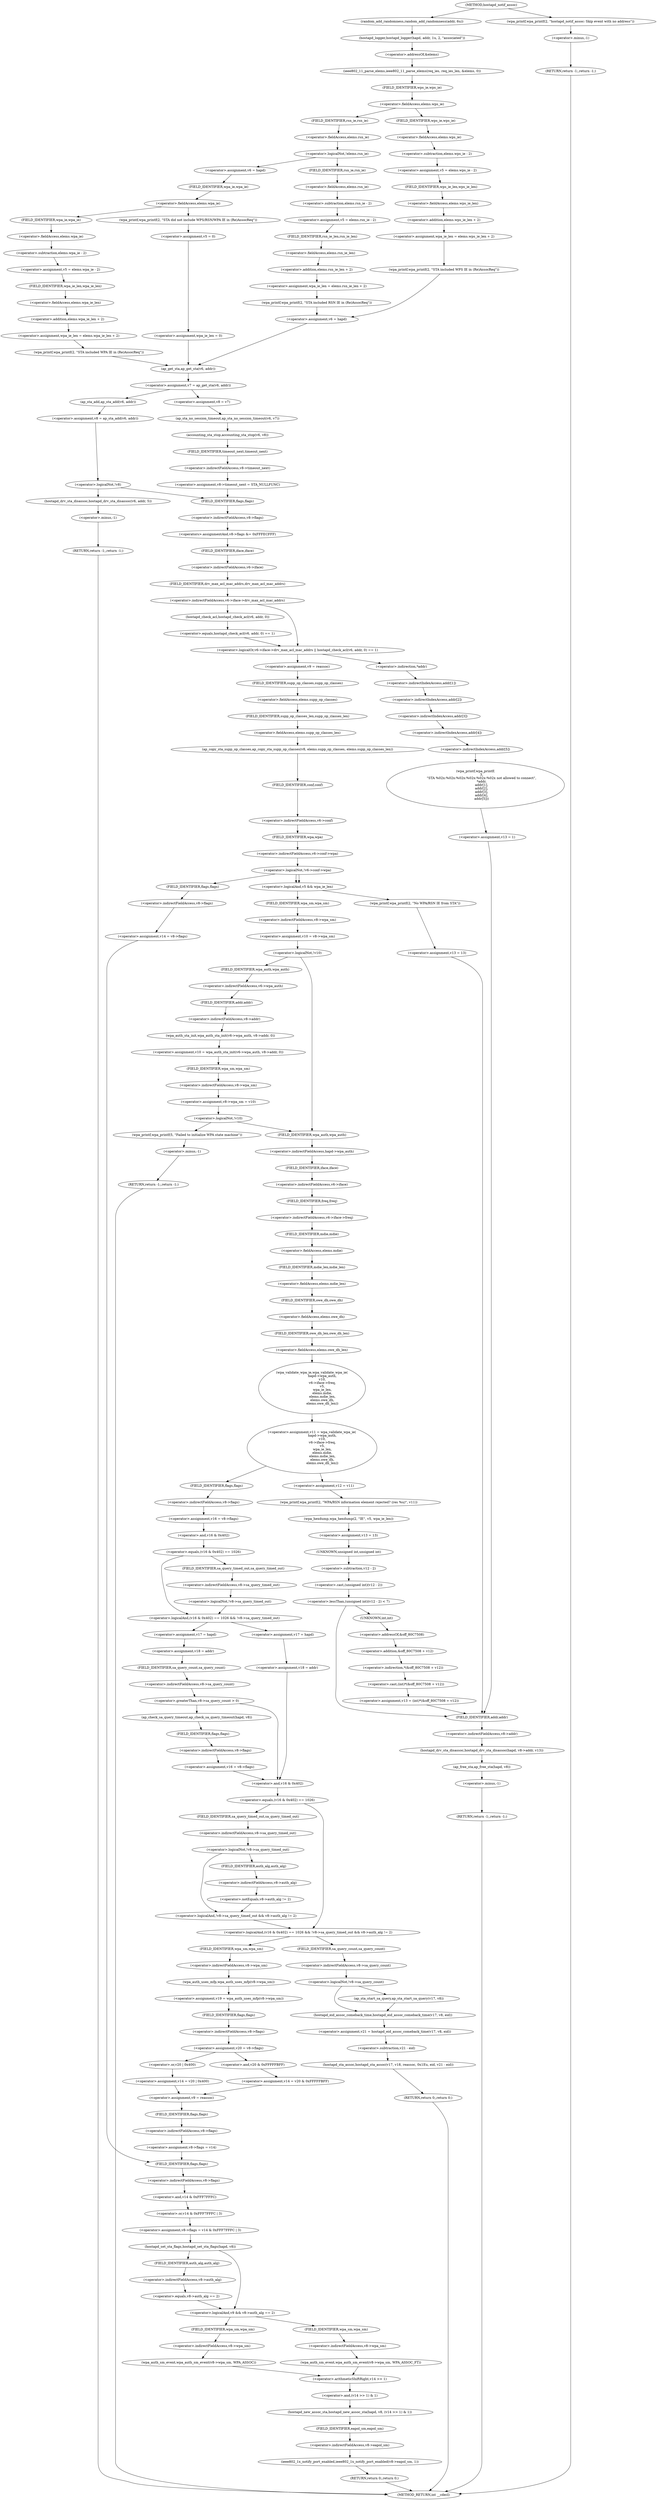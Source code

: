 digraph hostapd_notif_assoc {  
"1000149" [label = "(random_add_randomness,random_add_randomness(addr, 6u))" ]
"1000152" [label = "(hostapd_logger,hostapd_logger(hapd, addr, 1u, 2, \"associated\"))" ]
"1000158" [label = "(ieee802_11_parse_elems,ieee802_11_parse_elems(req_ies, req_ies_len, &elems, 0))" ]
"1000161" [label = "(<operator>.addressOf,&elems)" ]
"1000165" [label = "(<operator>.fieldAccess,elems.wps_ie)" ]
"1000167" [label = "(FIELD_IDENTIFIER,wps_ie,wps_ie)" ]
"1000169" [label = "(<operator>.assignment,v5 = elems.wps_ie - 2)" ]
"1000171" [label = "(<operator>.subtraction,elems.wps_ie - 2)" ]
"1000172" [label = "(<operator>.fieldAccess,elems.wps_ie)" ]
"1000174" [label = "(FIELD_IDENTIFIER,wps_ie,wps_ie)" ]
"1000176" [label = "(<operator>.assignment,wpa_ie_len = elems.wps_ie_len + 2)" ]
"1000178" [label = "(<operator>.addition,elems.wps_ie_len + 2)" ]
"1000179" [label = "(<operator>.fieldAccess,elems.wps_ie_len)" ]
"1000181" [label = "(FIELD_IDENTIFIER,wps_ie_len,wps_ie_len)" ]
"1000183" [label = "(wpa_printf,wpa_printf(2, \"STA included WPS IE in (Re)AssocReq\"))" ]
"1000189" [label = "(<operator>.logicalNot,!elems.rsn_ie)" ]
"1000190" [label = "(<operator>.fieldAccess,elems.rsn_ie)" ]
"1000192" [label = "(FIELD_IDENTIFIER,rsn_ie,rsn_ie)" ]
"1000194" [label = "(<operator>.assignment,v6 = hapd)" ]
"1000198" [label = "(<operator>.fieldAccess,elems.wpa_ie)" ]
"1000200" [label = "(FIELD_IDENTIFIER,wpa_ie,wpa_ie)" ]
"1000202" [label = "(<operator>.assignment,v5 = elems.wpa_ie - 2)" ]
"1000204" [label = "(<operator>.subtraction,elems.wpa_ie - 2)" ]
"1000205" [label = "(<operator>.fieldAccess,elems.wpa_ie)" ]
"1000207" [label = "(FIELD_IDENTIFIER,wpa_ie,wpa_ie)" ]
"1000209" [label = "(<operator>.assignment,wpa_ie_len = elems.wpa_ie_len + 2)" ]
"1000211" [label = "(<operator>.addition,elems.wpa_ie_len + 2)" ]
"1000212" [label = "(<operator>.fieldAccess,elems.wpa_ie_len)" ]
"1000214" [label = "(FIELD_IDENTIFIER,wpa_ie_len,wpa_ie_len)" ]
"1000216" [label = "(wpa_printf,wpa_printf(2, \"STA included WPA IE in (Re)AssocReq\"))" ]
"1000221" [label = "(wpa_printf,wpa_printf(2, \"STA did not include WPS/RSN/WPA IE in (Re)AssocReq\"))" ]
"1000224" [label = "(<operator>.assignment,v5 = 0)" ]
"1000227" [label = "(<operator>.assignment,wpa_ie_len = 0)" ]
"1000231" [label = "(<operator>.assignment,v7 = ap_get_sta(v6, addr))" ]
"1000233" [label = "(ap_get_sta,ap_get_sta(v6, addr))" ]
"1000239" [label = "(<operator>.assignment,v8 = v7)" ]
"1000242" [label = "(ap_sta_no_session_timeout,ap_sta_no_session_timeout(v6, v7))" ]
"1000245" [label = "(accounting_sta_stop,accounting_sta_stop(v6, v8))" ]
"1000248" [label = "(<operator>.assignment,v8->timeout_next = STA_NULLFUNC)" ]
"1000249" [label = "(<operator>.indirectFieldAccess,v8->timeout_next)" ]
"1000251" [label = "(FIELD_IDENTIFIER,timeout_next,timeout_next)" ]
"1000255" [label = "(<operator>.assignment,v8 = ap_sta_add(v6, addr))" ]
"1000257" [label = "(ap_sta_add,ap_sta_add(v6, addr))" ]
"1000261" [label = "(<operator>.logicalNot,!v8)" ]
"1000264" [label = "(hostapd_drv_sta_disassoc,hostapd_drv_sta_disassoc(v6, addr, 5))" ]
"1000268" [label = "(RETURN,return -1;,return -1;)" ]
"1000269" [label = "(<operator>.minus,-1)" ]
"1000271" [label = "(<operators>.assignmentAnd,v8->flags &= 0xFFFECFFF)" ]
"1000272" [label = "(<operator>.indirectFieldAccess,v8->flags)" ]
"1000274" [label = "(FIELD_IDENTIFIER,flags,flags)" ]
"1000277" [label = "(<operator>.logicalOr,v6->iface->drv_max_acl_mac_addrs || hostapd_check_acl(v6, addr, 0) == 1)" ]
"1000278" [label = "(<operator>.indirectFieldAccess,v6->iface->drv_max_acl_mac_addrs)" ]
"1000279" [label = "(<operator>.indirectFieldAccess,v6->iface)" ]
"1000281" [label = "(FIELD_IDENTIFIER,iface,iface)" ]
"1000282" [label = "(FIELD_IDENTIFIER,drv_max_acl_mac_addrs,drv_max_acl_mac_addrs)" ]
"1000283" [label = "(<operator>.equals,hostapd_check_acl(v6, addr, 0) == 1)" ]
"1000284" [label = "(hostapd_check_acl,hostapd_check_acl(v6, addr, 0))" ]
"1000290" [label = "(<operator>.assignment,v9 = reassoc)" ]
"1000293" [label = "(ap_copy_sta_supp_op_classes,ap_copy_sta_supp_op_classes(v8, elems.supp_op_classes, elems.supp_op_classes_len))" ]
"1000295" [label = "(<operator>.fieldAccess,elems.supp_op_classes)" ]
"1000297" [label = "(FIELD_IDENTIFIER,supp_op_classes,supp_op_classes)" ]
"1000298" [label = "(<operator>.fieldAccess,elems.supp_op_classes_len)" ]
"1000300" [label = "(FIELD_IDENTIFIER,supp_op_classes_len,supp_op_classes_len)" ]
"1000302" [label = "(<operator>.logicalNot,!v6->conf->wpa)" ]
"1000303" [label = "(<operator>.indirectFieldAccess,v6->conf->wpa)" ]
"1000304" [label = "(<operator>.indirectFieldAccess,v6->conf)" ]
"1000306" [label = "(FIELD_IDENTIFIER,conf,conf)" ]
"1000307" [label = "(FIELD_IDENTIFIER,wpa,wpa)" ]
"1000309" [label = "(<operator>.assignment,v14 = v8->flags)" ]
"1000311" [label = "(<operator>.indirectFieldAccess,v8->flags)" ]
"1000313" [label = "(FIELD_IDENTIFIER,flags,flags)" ]
"1000316" [label = "(<operator>.logicalAnd,v5 && wpa_ie_len)" ]
"1000320" [label = "(<operator>.assignment,v10 = v8->wpa_sm)" ]
"1000322" [label = "(<operator>.indirectFieldAccess,v8->wpa_sm)" ]
"1000324" [label = "(FIELD_IDENTIFIER,wpa_sm,wpa_sm)" ]
"1000326" [label = "(<operator>.logicalNot,!v10)" ]
"1000329" [label = "(<operator>.assignment,v10 = wpa_auth_sta_init(v6->wpa_auth, v8->addr, 0))" ]
"1000331" [label = "(wpa_auth_sta_init,wpa_auth_sta_init(v6->wpa_auth, v8->addr, 0))" ]
"1000332" [label = "(<operator>.indirectFieldAccess,v6->wpa_auth)" ]
"1000334" [label = "(FIELD_IDENTIFIER,wpa_auth,wpa_auth)" ]
"1000335" [label = "(<operator>.indirectFieldAccess,v8->addr)" ]
"1000337" [label = "(FIELD_IDENTIFIER,addr,addr)" ]
"1000339" [label = "(<operator>.assignment,v8->wpa_sm = v10)" ]
"1000340" [label = "(<operator>.indirectFieldAccess,v8->wpa_sm)" ]
"1000342" [label = "(FIELD_IDENTIFIER,wpa_sm,wpa_sm)" ]
"1000345" [label = "(<operator>.logicalNot,!v10)" ]
"1000348" [label = "(wpa_printf,wpa_printf(5, \"Failed to initialize WPA state machine\"))" ]
"1000351" [label = "(RETURN,return -1;,return -1;)" ]
"1000352" [label = "(<operator>.minus,-1)" ]
"1000354" [label = "(<operator>.assignment,v11 = wpa_validate_wpa_ie(\n                    hapd->wpa_auth,\n                    v10,\n                    v6->iface->freq,\n                    v5,\n                    wpa_ie_len,\n                    elems.mdie,\n                    elems.mdie_len,\n                    elems.owe_dh,\n                    elems.owe_dh_len))" ]
"1000356" [label = "(wpa_validate_wpa_ie,wpa_validate_wpa_ie(\n                    hapd->wpa_auth,\n                    v10,\n                    v6->iface->freq,\n                    v5,\n                    wpa_ie_len,\n                    elems.mdie,\n                    elems.mdie_len,\n                    elems.owe_dh,\n                    elems.owe_dh_len))" ]
"1000357" [label = "(<operator>.indirectFieldAccess,hapd->wpa_auth)" ]
"1000359" [label = "(FIELD_IDENTIFIER,wpa_auth,wpa_auth)" ]
"1000361" [label = "(<operator>.indirectFieldAccess,v6->iface->freq)" ]
"1000362" [label = "(<operator>.indirectFieldAccess,v6->iface)" ]
"1000364" [label = "(FIELD_IDENTIFIER,iface,iface)" ]
"1000365" [label = "(FIELD_IDENTIFIER,freq,freq)" ]
"1000368" [label = "(<operator>.fieldAccess,elems.mdie)" ]
"1000370" [label = "(FIELD_IDENTIFIER,mdie,mdie)" ]
"1000371" [label = "(<operator>.fieldAccess,elems.mdie_len)" ]
"1000373" [label = "(FIELD_IDENTIFIER,mdie_len,mdie_len)" ]
"1000374" [label = "(<operator>.fieldAccess,elems.owe_dh)" ]
"1000376" [label = "(FIELD_IDENTIFIER,owe_dh,owe_dh)" ]
"1000377" [label = "(<operator>.fieldAccess,elems.owe_dh_len)" ]
"1000379" [label = "(FIELD_IDENTIFIER,owe_dh_len,owe_dh_len)" ]
"1000383" [label = "(<operator>.assignment,v12 = v11)" ]
"1000386" [label = "(wpa_printf,wpa_printf(2, \"WPA/RSN information element rejected? (res %u)\", v11))" ]
"1000390" [label = "(wpa_hexdump,wpa_hexdump(2, \"IE\", v5, wpa_ie_len))" ]
"1000395" [label = "(<operator>.assignment,v13 = 13)" ]
"1000399" [label = "(<operator>.lessThan,(unsigned int)(v12 - 2) < 7)" ]
"1000400" [label = "(<operator>.cast,(unsigned int)(v12 - 2))" ]
"1000401" [label = "(UNKNOWN,unsigned int,unsigned int)" ]
"1000402" [label = "(<operator>.subtraction,v12 - 2)" ]
"1000406" [label = "(<operator>.assignment,v13 = (int)*(&off_80C7508 + v12))" ]
"1000408" [label = "(<operator>.cast,(int)*(&off_80C7508 + v12))" ]
"1000409" [label = "(UNKNOWN,int,int)" ]
"1000410" [label = "(<operator>.indirection,*(&off_80C7508 + v12))" ]
"1000411" [label = "(<operator>.addition,&off_80C7508 + v12)" ]
"1000412" [label = "(<operator>.addressOf,&off_80C7508)" ]
"1000416" [label = "(<operator>.assignment,v16 = v8->flags)" ]
"1000418" [label = "(<operator>.indirectFieldAccess,v8->flags)" ]
"1000420" [label = "(FIELD_IDENTIFIER,flags,flags)" ]
"1000422" [label = "(<operator>.logicalAnd,(v16 & 0x402) == 1026 && !v8->sa_query_timed_out)" ]
"1000423" [label = "(<operator>.equals,(v16 & 0x402) == 1026)" ]
"1000424" [label = "(<operator>.and,v16 & 0x402)" ]
"1000428" [label = "(<operator>.logicalNot,!v8->sa_query_timed_out)" ]
"1000429" [label = "(<operator>.indirectFieldAccess,v8->sa_query_timed_out)" ]
"1000431" [label = "(FIELD_IDENTIFIER,sa_query_timed_out,sa_query_timed_out)" ]
"1000433" [label = "(<operator>.assignment,v17 = hapd)" ]
"1000436" [label = "(<operator>.assignment,v18 = addr)" ]
"1000440" [label = "(<operator>.greaterThan,v8->sa_query_count > 0)" ]
"1000441" [label = "(<operator>.indirectFieldAccess,v8->sa_query_count)" ]
"1000443" [label = "(FIELD_IDENTIFIER,sa_query_count,sa_query_count)" ]
"1000446" [label = "(ap_check_sa_query_timeout,ap_check_sa_query_timeout(hapd, v8))" ]
"1000449" [label = "(<operator>.assignment,v16 = v8->flags)" ]
"1000451" [label = "(<operator>.indirectFieldAccess,v8->flags)" ]
"1000453" [label = "(FIELD_IDENTIFIER,flags,flags)" ]
"1000456" [label = "(<operator>.assignment,v17 = hapd)" ]
"1000459" [label = "(<operator>.assignment,v18 = addr)" ]
"1000463" [label = "(<operator>.logicalAnd,(v16 & 0x402) == 1026 && !v8->sa_query_timed_out && v8->auth_alg != 2)" ]
"1000464" [label = "(<operator>.equals,(v16 & 0x402) == 1026)" ]
"1000465" [label = "(<operator>.and,v16 & 0x402)" ]
"1000469" [label = "(<operator>.logicalAnd,!v8->sa_query_timed_out && v8->auth_alg != 2)" ]
"1000470" [label = "(<operator>.logicalNot,!v8->sa_query_timed_out)" ]
"1000471" [label = "(<operator>.indirectFieldAccess,v8->sa_query_timed_out)" ]
"1000473" [label = "(FIELD_IDENTIFIER,sa_query_timed_out,sa_query_timed_out)" ]
"1000474" [label = "(<operator>.notEquals,v8->auth_alg != 2)" ]
"1000475" [label = "(<operator>.indirectFieldAccess,v8->auth_alg)" ]
"1000477" [label = "(FIELD_IDENTIFIER,auth_alg,auth_alg)" ]
"1000481" [label = "(<operator>.logicalNot,!v8->sa_query_count)" ]
"1000482" [label = "(<operator>.indirectFieldAccess,v8->sa_query_count)" ]
"1000484" [label = "(FIELD_IDENTIFIER,sa_query_count,sa_query_count)" ]
"1000485" [label = "(ap_sta_start_sa_query,ap_sta_start_sa_query(v17, v8))" ]
"1000488" [label = "(<operator>.assignment,v21 = hostapd_eid_assoc_comeback_time(v17, v8, eid))" ]
"1000490" [label = "(hostapd_eid_assoc_comeback_time,hostapd_eid_assoc_comeback_time(v17, v8, eid))" ]
"1000494" [label = "(hostapd_sta_assoc,hostapd_sta_assoc(v17, v18, reassoc, 0x1Eu, eid, v21 - eid))" ]
"1000500" [label = "(<operator>.subtraction,v21 - eid)" ]
"1000503" [label = "(RETURN,return 0;,return 0;)" ]
"1000505" [label = "(<operator>.assignment,v19 = wpa_auth_uses_mfp(v8->wpa_sm))" ]
"1000507" [label = "(wpa_auth_uses_mfp,wpa_auth_uses_mfp(v8->wpa_sm))" ]
"1000508" [label = "(<operator>.indirectFieldAccess,v8->wpa_sm)" ]
"1000510" [label = "(FIELD_IDENTIFIER,wpa_sm,wpa_sm)" ]
"1000511" [label = "(<operator>.assignment,v20 = v8->flags)" ]
"1000513" [label = "(<operator>.indirectFieldAccess,v8->flags)" ]
"1000515" [label = "(FIELD_IDENTIFIER,flags,flags)" ]
"1000518" [label = "(<operator>.assignment,v14 = v20 | 0x400)" ]
"1000520" [label = "(<operator>.or,v20 | 0x400)" ]
"1000524" [label = "(<operator>.assignment,v14 = v20 & 0xFFFFFBFF)" ]
"1000526" [label = "(<operator>.and,v20 & 0xFFFFFBFF)" ]
"1000529" [label = "(<operator>.assignment,v9 = reassoc)" ]
"1000532" [label = "(<operator>.assignment,v8->flags = v14)" ]
"1000533" [label = "(<operator>.indirectFieldAccess,v8->flags)" ]
"1000535" [label = "(FIELD_IDENTIFIER,flags,flags)" ]
"1000538" [label = "(<operator>.assignment,v8->flags = v14 & 0xFFF7FFFC | 3)" ]
"1000539" [label = "(<operator>.indirectFieldAccess,v8->flags)" ]
"1000541" [label = "(FIELD_IDENTIFIER,flags,flags)" ]
"1000542" [label = "(<operator>.or,v14 & 0xFFF7FFFC | 3)" ]
"1000543" [label = "(<operator>.and,v14 & 0xFFF7FFFC)" ]
"1000547" [label = "(hostapd_set_sta_flags,hostapd_set_sta_flags(hapd, v8))" ]
"1000551" [label = "(<operator>.logicalAnd,v9 && v8->auth_alg == 2)" ]
"1000553" [label = "(<operator>.equals,v8->auth_alg == 2)" ]
"1000554" [label = "(<operator>.indirectFieldAccess,v8->auth_alg)" ]
"1000556" [label = "(FIELD_IDENTIFIER,auth_alg,auth_alg)" ]
"1000558" [label = "(wpa_auth_sm_event,wpa_auth_sm_event(v8->wpa_sm, WPA_ASSOC_FT))" ]
"1000559" [label = "(<operator>.indirectFieldAccess,v8->wpa_sm)" ]
"1000561" [label = "(FIELD_IDENTIFIER,wpa_sm,wpa_sm)" ]
"1000564" [label = "(wpa_auth_sm_event,wpa_auth_sm_event(v8->wpa_sm, WPA_ASSOC))" ]
"1000565" [label = "(<operator>.indirectFieldAccess,v8->wpa_sm)" ]
"1000567" [label = "(FIELD_IDENTIFIER,wpa_sm,wpa_sm)" ]
"1000569" [label = "(hostapd_new_assoc_sta,hostapd_new_assoc_sta(hapd, v8, (v14 >> 1) & 1))" ]
"1000572" [label = "(<operator>.and,(v14 >> 1) & 1)" ]
"1000573" [label = "(<operator>.arithmeticShiftRight,v14 >> 1)" ]
"1000577" [label = "(ieee802_1x_notify_port_enabled,ieee802_1x_notify_port_enabled(v8->eapol_sm, 1))" ]
"1000578" [label = "(<operator>.indirectFieldAccess,v8->eapol_sm)" ]
"1000580" [label = "(FIELD_IDENTIFIER,eapol_sm,eapol_sm)" ]
"1000582" [label = "(RETURN,return 0;,return 0;)" ]
"1000584" [label = "(wpa_printf,wpa_printf(2, \"No WPA/RSN IE from STA\"))" ]
"1000587" [label = "(<operator>.assignment,v13 = 13)" ]
"1000592" [label = "(wpa_printf,wpa_printf(\n            3,\n            \"STA %02x:%02x:%02x:%02x:%02x:%02x not allowed to connect\",\n            *addr,\n            addr[1],\n            addr[2],\n            addr[3],\n            addr[4],\n            addr[5]))" ]
"1000595" [label = "(<operator>.indirection,*addr)" ]
"1000597" [label = "(<operator>.indirectIndexAccess,addr[1])" ]
"1000600" [label = "(<operator>.indirectIndexAccess,addr[2])" ]
"1000603" [label = "(<operator>.indirectIndexAccess,addr[3])" ]
"1000606" [label = "(<operator>.indirectIndexAccess,addr[4])" ]
"1000609" [label = "(<operator>.indirectIndexAccess,addr[5])" ]
"1000612" [label = "(<operator>.assignment,v13 = 1)" ]
"1000616" [label = "(hostapd_drv_sta_disassoc,hostapd_drv_sta_disassoc(hapd, v8->addr, v13))" ]
"1000618" [label = "(<operator>.indirectFieldAccess,v8->addr)" ]
"1000620" [label = "(FIELD_IDENTIFIER,addr,addr)" ]
"1000622" [label = "(ap_free_sta,ap_free_sta(hapd, v8))" ]
"1000625" [label = "(RETURN,return -1;,return -1;)" ]
"1000626" [label = "(<operator>.minus,-1)" ]
"1000628" [label = "(<operator>.assignment,v5 = elems.rsn_ie - 2)" ]
"1000630" [label = "(<operator>.subtraction,elems.rsn_ie - 2)" ]
"1000631" [label = "(<operator>.fieldAccess,elems.rsn_ie)" ]
"1000633" [label = "(FIELD_IDENTIFIER,rsn_ie,rsn_ie)" ]
"1000635" [label = "(<operator>.assignment,wpa_ie_len = elems.rsn_ie_len + 2)" ]
"1000637" [label = "(<operator>.addition,elems.rsn_ie_len + 2)" ]
"1000638" [label = "(<operator>.fieldAccess,elems.rsn_ie_len)" ]
"1000640" [label = "(FIELD_IDENTIFIER,rsn_ie_len,rsn_ie_len)" ]
"1000642" [label = "(wpa_printf,wpa_printf(2, \"STA included RSN IE in (Re)AssocReq\"))" ]
"1000645" [label = "(<operator>.assignment,v6 = hapd)" ]
"1000649" [label = "(wpa_printf,wpa_printf(2, \"hostapd_notif_assoc: Skip event with no address\"))" ]
"1000652" [label = "(RETURN,return -1;,return -1;)" ]
"1000653" [label = "(<operator>.minus,-1)" ]
"1000120" [label = "(METHOD,hostapd_notif_assoc)" ]
"1000655" [label = "(METHOD_RETURN,int __cdecl)" ]
  "1000149" -> "1000152" 
  "1000152" -> "1000161" 
  "1000158" -> "1000167" 
  "1000161" -> "1000158" 
  "1000165" -> "1000174" 
  "1000165" -> "1000192" 
  "1000167" -> "1000165" 
  "1000169" -> "1000181" 
  "1000171" -> "1000169" 
  "1000172" -> "1000171" 
  "1000174" -> "1000172" 
  "1000176" -> "1000183" 
  "1000178" -> "1000176" 
  "1000179" -> "1000178" 
  "1000181" -> "1000179" 
  "1000183" -> "1000645" 
  "1000189" -> "1000194" 
  "1000189" -> "1000633" 
  "1000190" -> "1000189" 
  "1000192" -> "1000190" 
  "1000194" -> "1000200" 
  "1000198" -> "1000207" 
  "1000198" -> "1000221" 
  "1000200" -> "1000198" 
  "1000202" -> "1000214" 
  "1000204" -> "1000202" 
  "1000205" -> "1000204" 
  "1000207" -> "1000205" 
  "1000209" -> "1000216" 
  "1000211" -> "1000209" 
  "1000212" -> "1000211" 
  "1000214" -> "1000212" 
  "1000216" -> "1000233" 
  "1000221" -> "1000224" 
  "1000224" -> "1000227" 
  "1000227" -> "1000233" 
  "1000231" -> "1000239" 
  "1000231" -> "1000257" 
  "1000233" -> "1000231" 
  "1000239" -> "1000242" 
  "1000242" -> "1000245" 
  "1000245" -> "1000251" 
  "1000248" -> "1000274" 
  "1000249" -> "1000248" 
  "1000251" -> "1000249" 
  "1000255" -> "1000261" 
  "1000257" -> "1000255" 
  "1000261" -> "1000264" 
  "1000261" -> "1000274" 
  "1000264" -> "1000269" 
  "1000268" -> "1000655" 
  "1000269" -> "1000268" 
  "1000271" -> "1000281" 
  "1000272" -> "1000271" 
  "1000274" -> "1000272" 
  "1000277" -> "1000290" 
  "1000277" -> "1000595" 
  "1000278" -> "1000277" 
  "1000278" -> "1000284" 
  "1000279" -> "1000282" 
  "1000281" -> "1000279" 
  "1000282" -> "1000278" 
  "1000283" -> "1000277" 
  "1000284" -> "1000283" 
  "1000290" -> "1000297" 
  "1000293" -> "1000306" 
  "1000295" -> "1000300" 
  "1000297" -> "1000295" 
  "1000298" -> "1000293" 
  "1000300" -> "1000298" 
  "1000302" -> "1000313" 
  "1000302" -> "1000316" 
  "1000302" -> "1000316" 
  "1000303" -> "1000302" 
  "1000304" -> "1000307" 
  "1000306" -> "1000304" 
  "1000307" -> "1000303" 
  "1000309" -> "1000541" 
  "1000311" -> "1000309" 
  "1000313" -> "1000311" 
  "1000316" -> "1000324" 
  "1000316" -> "1000584" 
  "1000320" -> "1000326" 
  "1000322" -> "1000320" 
  "1000324" -> "1000322" 
  "1000326" -> "1000334" 
  "1000326" -> "1000359" 
  "1000329" -> "1000342" 
  "1000331" -> "1000329" 
  "1000332" -> "1000337" 
  "1000334" -> "1000332" 
  "1000335" -> "1000331" 
  "1000337" -> "1000335" 
  "1000339" -> "1000345" 
  "1000340" -> "1000339" 
  "1000342" -> "1000340" 
  "1000345" -> "1000348" 
  "1000345" -> "1000359" 
  "1000348" -> "1000352" 
  "1000351" -> "1000655" 
  "1000352" -> "1000351" 
  "1000354" -> "1000383" 
  "1000354" -> "1000420" 
  "1000356" -> "1000354" 
  "1000357" -> "1000364" 
  "1000359" -> "1000357" 
  "1000361" -> "1000370" 
  "1000362" -> "1000365" 
  "1000364" -> "1000362" 
  "1000365" -> "1000361" 
  "1000368" -> "1000373" 
  "1000370" -> "1000368" 
  "1000371" -> "1000376" 
  "1000373" -> "1000371" 
  "1000374" -> "1000379" 
  "1000376" -> "1000374" 
  "1000377" -> "1000356" 
  "1000379" -> "1000377" 
  "1000383" -> "1000386" 
  "1000386" -> "1000390" 
  "1000390" -> "1000395" 
  "1000395" -> "1000401" 
  "1000399" -> "1000409" 
  "1000399" -> "1000620" 
  "1000400" -> "1000399" 
  "1000401" -> "1000402" 
  "1000402" -> "1000400" 
  "1000406" -> "1000620" 
  "1000408" -> "1000406" 
  "1000409" -> "1000412" 
  "1000410" -> "1000408" 
  "1000411" -> "1000410" 
  "1000412" -> "1000411" 
  "1000416" -> "1000424" 
  "1000418" -> "1000416" 
  "1000420" -> "1000418" 
  "1000422" -> "1000433" 
  "1000422" -> "1000456" 
  "1000423" -> "1000422" 
  "1000423" -> "1000431" 
  "1000424" -> "1000423" 
  "1000428" -> "1000422" 
  "1000429" -> "1000428" 
  "1000431" -> "1000429" 
  "1000433" -> "1000436" 
  "1000436" -> "1000443" 
  "1000440" -> "1000446" 
  "1000440" -> "1000465" 
  "1000441" -> "1000440" 
  "1000443" -> "1000441" 
  "1000446" -> "1000453" 
  "1000449" -> "1000465" 
  "1000451" -> "1000449" 
  "1000453" -> "1000451" 
  "1000456" -> "1000459" 
  "1000459" -> "1000465" 
  "1000463" -> "1000484" 
  "1000463" -> "1000510" 
  "1000464" -> "1000463" 
  "1000464" -> "1000473" 
  "1000465" -> "1000464" 
  "1000469" -> "1000463" 
  "1000470" -> "1000469" 
  "1000470" -> "1000477" 
  "1000471" -> "1000470" 
  "1000473" -> "1000471" 
  "1000474" -> "1000469" 
  "1000475" -> "1000474" 
  "1000477" -> "1000475" 
  "1000481" -> "1000485" 
  "1000481" -> "1000490" 
  "1000482" -> "1000481" 
  "1000484" -> "1000482" 
  "1000485" -> "1000490" 
  "1000488" -> "1000500" 
  "1000490" -> "1000488" 
  "1000494" -> "1000503" 
  "1000500" -> "1000494" 
  "1000503" -> "1000655" 
  "1000505" -> "1000515" 
  "1000507" -> "1000505" 
  "1000508" -> "1000507" 
  "1000510" -> "1000508" 
  "1000511" -> "1000520" 
  "1000511" -> "1000526" 
  "1000513" -> "1000511" 
  "1000515" -> "1000513" 
  "1000518" -> "1000529" 
  "1000520" -> "1000518" 
  "1000524" -> "1000529" 
  "1000526" -> "1000524" 
  "1000529" -> "1000535" 
  "1000532" -> "1000541" 
  "1000533" -> "1000532" 
  "1000535" -> "1000533" 
  "1000538" -> "1000547" 
  "1000539" -> "1000543" 
  "1000541" -> "1000539" 
  "1000542" -> "1000538" 
  "1000543" -> "1000542" 
  "1000547" -> "1000551" 
  "1000547" -> "1000556" 
  "1000551" -> "1000561" 
  "1000551" -> "1000567" 
  "1000553" -> "1000551" 
  "1000554" -> "1000553" 
  "1000556" -> "1000554" 
  "1000558" -> "1000573" 
  "1000559" -> "1000558" 
  "1000561" -> "1000559" 
  "1000564" -> "1000573" 
  "1000565" -> "1000564" 
  "1000567" -> "1000565" 
  "1000569" -> "1000580" 
  "1000572" -> "1000569" 
  "1000573" -> "1000572" 
  "1000577" -> "1000582" 
  "1000578" -> "1000577" 
  "1000580" -> "1000578" 
  "1000582" -> "1000655" 
  "1000584" -> "1000587" 
  "1000587" -> "1000620" 
  "1000592" -> "1000612" 
  "1000595" -> "1000597" 
  "1000597" -> "1000600" 
  "1000600" -> "1000603" 
  "1000603" -> "1000606" 
  "1000606" -> "1000609" 
  "1000609" -> "1000592" 
  "1000612" -> "1000620" 
  "1000616" -> "1000622" 
  "1000618" -> "1000616" 
  "1000620" -> "1000618" 
  "1000622" -> "1000626" 
  "1000625" -> "1000655" 
  "1000626" -> "1000625" 
  "1000628" -> "1000640" 
  "1000630" -> "1000628" 
  "1000631" -> "1000630" 
  "1000633" -> "1000631" 
  "1000635" -> "1000642" 
  "1000637" -> "1000635" 
  "1000638" -> "1000637" 
  "1000640" -> "1000638" 
  "1000642" -> "1000645" 
  "1000645" -> "1000233" 
  "1000649" -> "1000653" 
  "1000652" -> "1000655" 
  "1000653" -> "1000652" 
  "1000120" -> "1000149" 
  "1000120" -> "1000649" 
}

